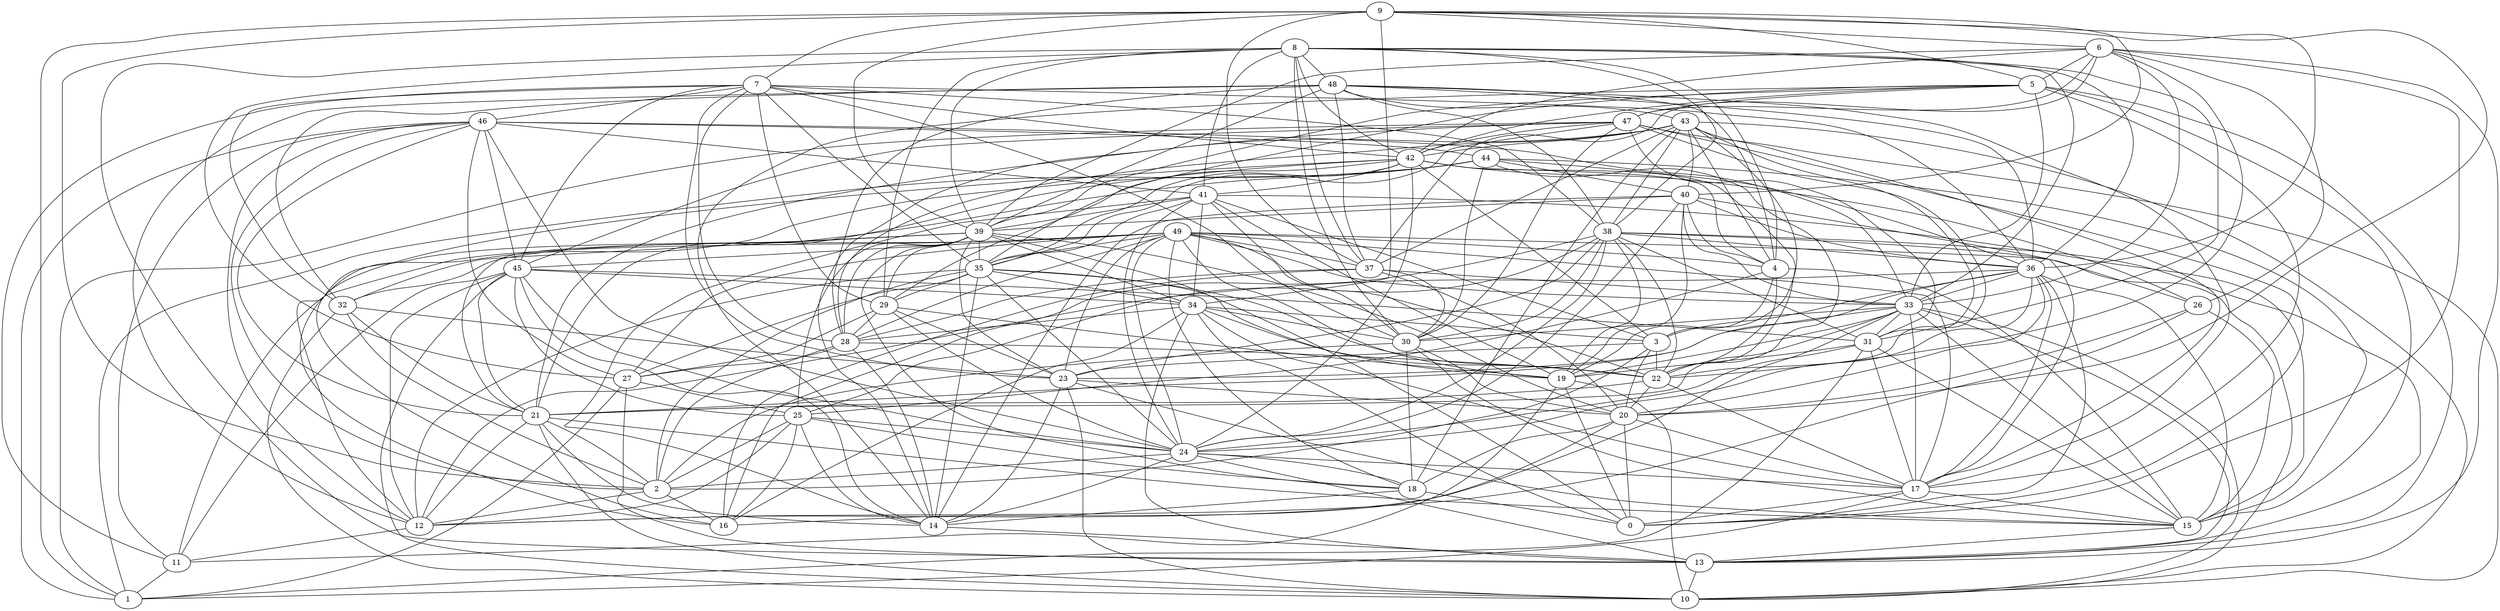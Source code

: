 digraph GG_graph {

subgraph G_graph {
edge [color = black]
"38" -> "22" [dir = none]
"38" -> "30" [dir = none]
"38" -> "24" [dir = none]
"38" -> "16" [dir = none]
"43" -> "18" [dir = none]
"43" -> "21" [dir = none]
"43" -> "40" [dir = none]
"43" -> "4" [dir = none]
"48" -> "17" [dir = none]
"48" -> "12" [dir = none]
"48" -> "32" [dir = none]
"22" -> "20" [dir = none]
"31" -> "1" [dir = none]
"31" -> "24" [dir = none]
"8" -> "29" [dir = none]
"8" -> "41" [dir = none]
"8" -> "33" [dir = none]
"8" -> "31" [dir = none]
"8" -> "27" [dir = none]
"8" -> "36" [dir = none]
"8" -> "38" [dir = none]
"13" -> "10" [dir = none]
"7" -> "11" [dir = none]
"7" -> "42" [dir = none]
"7" -> "32" [dir = none]
"7" -> "28" [dir = none]
"29" -> "19" [dir = none]
"29" -> "24" [dir = none]
"4" -> "25" [dir = none]
"4" -> "19" [dir = none]
"44" -> "40" [dir = none]
"44" -> "30" [dir = none]
"44" -> "16" [dir = none]
"44" -> "21" [dir = none]
"12" -> "11" [dir = none]
"36" -> "20" [dir = none]
"36" -> "0" [dir = none]
"36" -> "15" [dir = none]
"36" -> "21" [dir = none]
"36" -> "24" [dir = none]
"36" -> "33" [dir = none]
"36" -> "12" [dir = none]
"36" -> "3" [dir = none]
"33" -> "13" [dir = none]
"33" -> "23" [dir = none]
"33" -> "30" [dir = none]
"33" -> "17" [dir = none]
"33" -> "19" [dir = none]
"26" -> "20" [dir = none]
"26" -> "15" [dir = none]
"32" -> "2" [dir = none]
"32" -> "21" [dir = none]
"32" -> "10" [dir = none]
"25" -> "18" [dir = none]
"25" -> "14" [dir = none]
"25" -> "24" [dir = none]
"27" -> "13" [dir = none]
"35" -> "19" [dir = none]
"35" -> "2" [dir = none]
"35" -> "12" [dir = none]
"35" -> "29" [dir = none]
"35" -> "24" [dir = none]
"49" -> "28" [dir = none]
"49" -> "37" [dir = none]
"49" -> "33" [dir = none]
"49" -> "32" [dir = none]
"49" -> "23" [dir = none]
"42" -> "35" [dir = none]
"42" -> "41" [dir = none]
"24" -> "2" [dir = none]
"24" -> "13" [dir = none]
"24" -> "18" [dir = none]
"9" -> "37" [dir = none]
"9" -> "7" [dir = none]
"9" -> "2" [dir = none]
"9" -> "20" [dir = none]
"9" -> "34" [dir = none]
"9" -> "39" [dir = none]
"9" -> "5" [dir = none]
"9" -> "1" [dir = none]
"20" -> "17" [dir = none]
"20" -> "18" [dir = none]
"23" -> "14" [dir = none]
"23" -> "20" [dir = none]
"21" -> "15" [dir = none]
"21" -> "14" [dir = none]
"18" -> "0" [dir = none]
"39" -> "32" [dir = none]
"39" -> "34" [dir = none]
"39" -> "23" [dir = none]
"39" -> "0" [dir = none]
"39" -> "25" [dir = none]
"39" -> "18" [dir = none]
"37" -> "33" [dir = none]
"37" -> "16" [dir = none]
"37" -> "28" [dir = none]
"41" -> "3" [dir = none]
"41" -> "30" [dir = none]
"41" -> "15" [dir = none]
"41" -> "14" [dir = none]
"41" -> "39" [dir = none]
"41" -> "19" [dir = none]
"41" -> "35" [dir = none]
"28" -> "27" [dir = none]
"28" -> "2" [dir = none]
"40" -> "19" [dir = none]
"40" -> "4" [dir = none]
"40" -> "39" [dir = none]
"40" -> "24" [dir = none]
"17" -> "1" [dir = none]
"17" -> "0" [dir = none]
"17" -> "15" [dir = none]
"46" -> "33" [dir = none]
"46" -> "44" [dir = none]
"46" -> "12" [dir = none]
"46" -> "27" [dir = none]
"46" -> "1" [dir = none]
"46" -> "11" [dir = none]
"46" -> "21" [dir = none]
"46" -> "24" [dir = none]
"46" -> "45" [dir = none]
"47" -> "45" [dir = none]
"47" -> "10" [dir = none]
"47" -> "22" [dir = none]
"5" -> "42" [dir = none]
"5" -> "33" [dir = none]
"5" -> "14" [dir = none]
"5" -> "47" [dir = none]
"14" -> "13" [dir = none]
"34" -> "13" [dir = none]
"34" -> "28" [dir = none]
"34" -> "17" [dir = none]
"3" -> "22" [dir = none]
"3" -> "2" [dir = none]
"6" -> "33" [dir = none]
"6" -> "47" [dir = none]
"6" -> "26" [dir = none]
"6" -> "5" [dir = none]
"6" -> "37" [dir = none]
"6" -> "13" [dir = none]
"6" -> "0" [dir = none]
"6" -> "39" [dir = none]
"45" -> "10" [dir = none]
"45" -> "24" [dir = none]
"45" -> "21" [dir = none]
"45" -> "25" [dir = none]
"45" -> "34" [dir = none]
"45" -> "12" [dir = none]
"48" -> "36" [dir = none]
"23" -> "15" [dir = none]
"48" -> "4" [dir = none]
"34" -> "0" [dir = none]
"47" -> "1" [dir = none]
"22" -> "17" [dir = none]
"48" -> "38" [dir = none]
"40" -> "33" [dir = none]
"30" -> "18" [dir = none]
"30" -> "2" [dir = none]
"43" -> "37" [dir = none]
"39" -> "20" [dir = none]
"28" -> "14" [dir = none]
"34" -> "16" [dir = none]
"45" -> "14" [dir = none]
"47" -> "31" [dir = none]
"43" -> "42" [dir = none]
"4" -> "15" [dir = none]
"47" -> "0" [dir = none]
"29" -> "28" [dir = none]
"42" -> "21" [dir = none]
"30" -> "20" [dir = none]
"20" -> "0" [dir = none]
"15" -> "13" [dir = none]
"37" -> "30" [dir = none]
"45" -> "31" [dir = none]
"43" -> "17" [dir = none]
"27" -> "1" [dir = none]
"36" -> "17" [dir = none]
"5" -> "35" [dir = none]
"42" -> "3" [dir = none]
"8" -> "4" [dir = none]
"49" -> "24" [dir = none]
"49" -> "19" [dir = none]
"4" -> "22" [dir = none]
"21" -> "12" [dir = none]
"7" -> "36" [dir = none]
"7" -> "46" [dir = none]
"49" -> "10" [dir = none]
"47" -> "30" [dir = none]
"40" -> "17" [dir = none]
"44" -> "36" [dir = none]
"28" -> "22" [dir = none]
"8" -> "39" [dir = none]
"33" -> "15" [dir = none]
"39" -> "29" [dir = none]
"42" -> "29" [dir = none]
"30" -> "15" [dir = none]
"34" -> "22" [dir = none]
"38" -> "36" [dir = none]
"25" -> "16" [dir = none]
"3" -> "23" [dir = none]
"25" -> "2" [dir = none]
"19" -> "11" [dir = none]
"47" -> "42" [dir = none]
"21" -> "10" [dir = none]
"29" -> "27" [dir = none]
"5" -> "17" [dir = none]
"43" -> "28" [dir = none]
"34" -> "30" [dir = none]
"5" -> "15" [dir = none]
"45" -> "11" [dir = none]
"7" -> "38" [dir = none]
"49" -> "17" [dir = none]
"34" -> "3" [dir = none]
"37" -> "20" [dir = none]
"19" -> "10" [dir = none]
"3" -> "20" [dir = none]
"44" -> "22" [dir = none]
"29" -> "23" [dir = none]
"11" -> "1" [dir = none]
"38" -> "13" [dir = none]
"42" -> "4" [dir = none]
"8" -> "42" [dir = none]
"5" -> "39" [dir = none]
"42" -> "22" [dir = none]
"43" -> "3" [dir = none]
"38" -> "19" [dir = none]
"24" -> "14" [dir = none]
"2" -> "12" [dir = none]
"7" -> "30" [dir = none]
"8" -> "37" [dir = none]
"35" -> "22" [dir = none]
"39" -> "28" [dir = none]
"43" -> "31" [dir = none]
"49" -> "4" [dir = none]
"31" -> "15" [dir = none]
"49" -> "18" [dir = none]
"39" -> "12" [dir = none]
"48" -> "39" [dir = none]
"6" -> "22" [dir = none]
"49" -> "11" [dir = none]
"42" -> "26" [dir = none]
"38" -> "26" [dir = none]
"44" -> "15" [dir = none]
"9" -> "6" [dir = none]
"24" -> "17" [dir = none]
"38" -> "25" [dir = none]
"8" -> "48" [dir = none]
"41" -> "34" [dir = none]
"33" -> "31" [dir = none]
"43" -> "10" [dir = none]
"44" -> "1" [dir = none]
"49" -> "35" [dir = none]
"46" -> "2" [dir = none]
"40" -> "36" [dir = none]
"27" -> "25" [dir = none]
"35" -> "34" [dir = none]
"38" -> "23" [dir = none]
"46" -> "41" [dir = none]
"41" -> "24" [dir = none]
"49" -> "45" [dir = none]
"7" -> "45" [dir = none]
"2" -> "16" [dir = none]
"23" -> "10" [dir = none]
"40" -> "14" [dir = none]
"49" -> "22" [dir = none]
"25" -> "12" [dir = none]
"48" -> "43" [dir = none]
"31" -> "19" [dir = none]
"33" -> "10" [dir = none]
"48" -> "28" [dir = none]
"9" -> "40" [dir = none]
"48" -> "37" [dir = none]
"43" -> "38" [dir = none]
"42" -> "24" [dir = none]
"39" -> "35" [dir = none]
"33" -> "21" [dir = none]
"33" -> "12" [dir = none]
"31" -> "17" [dir = none]
"20" -> "16" [dir = none]
"47" -> "14" [dir = none]
"8" -> "30" [dir = none]
"32" -> "23" [dir = none]
"7" -> "23" [dir = none]
"35" -> "14" [dir = none]
"7" -> "35" [dir = none]
"21" -> "2" [dir = none]
"47" -> "35" [dir = none]
"38" -> "31" [dir = none]
"19" -> "0" [dir = none]
"5" -> "13" [dir = none]
"9" -> "36" [dir = none]
"49" -> "27" [dir = none]
"6" -> "42" [dir = none]
"7" -> "29" [dir = none]
"42" -> "16" [dir = none]
"35" -> "27" [dir = none]
"22" -> "21" [dir = none]
"8" -> "13" [dir = none]
"18" -> "14" [dir = none]
"26" -> "12" [dir = none]
}

}
